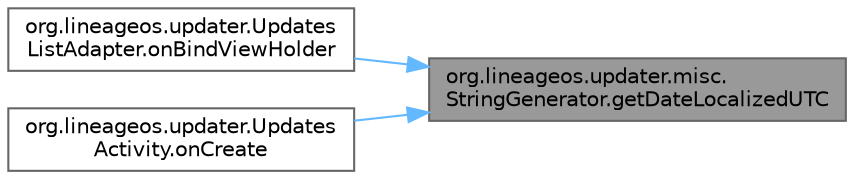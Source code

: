 digraph "org.lineageos.updater.misc.StringGenerator.getDateLocalizedUTC"
{
 // LATEX_PDF_SIZE
  bgcolor="transparent";
  edge [fontname=Helvetica,fontsize=10,labelfontname=Helvetica,labelfontsize=10];
  node [fontname=Helvetica,fontsize=10,shape=box,height=0.2,width=0.4];
  rankdir="RL";
  Node1 [label="org.lineageos.updater.misc.\lStringGenerator.getDateLocalizedUTC",height=0.2,width=0.4,color="gray40", fillcolor="grey60", style="filled", fontcolor="black",tooltip=" "];
  Node1 -> Node2 [dir="back",color="steelblue1",style="solid"];
  Node2 [label="org.lineageos.updater.Updates\lListAdapter.onBindViewHolder",height=0.2,width=0.4,color="grey40", fillcolor="white", style="filled",URL="$classorg_1_1lineageos_1_1updater_1_1_updates_list_adapter.html#af35376a6443b20ffac9b466e10ff338c",tooltip=" "];
  Node1 -> Node3 [dir="back",color="steelblue1",style="solid"];
  Node3 [label="org.lineageos.updater.Updates\lActivity.onCreate",height=0.2,width=0.4,color="grey40", fillcolor="white", style="filled",URL="$classorg_1_1lineageos_1_1updater_1_1_updates_activity.html#a967ff08992d3e61358242e5623b0417a",tooltip=" "];
}
